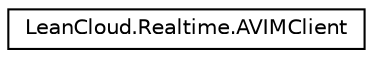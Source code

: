 digraph "Graphical Class Hierarchy"
{
  edge [fontname="Helvetica",fontsize="10",labelfontname="Helvetica",labelfontsize="10"];
  node [fontname="Helvetica",fontsize="10",shape=record];
  rankdir="LR";
  Node1 [label="LeanCloud.Realtime.AVIMClient",height=0.2,width=0.4,color="black", fillcolor="white", style="filled",URL="$classLeanCloud_1_1Realtime_1_1AVIMClient.html",tooltip="代表一个实时通信的终端用户 "];
}
